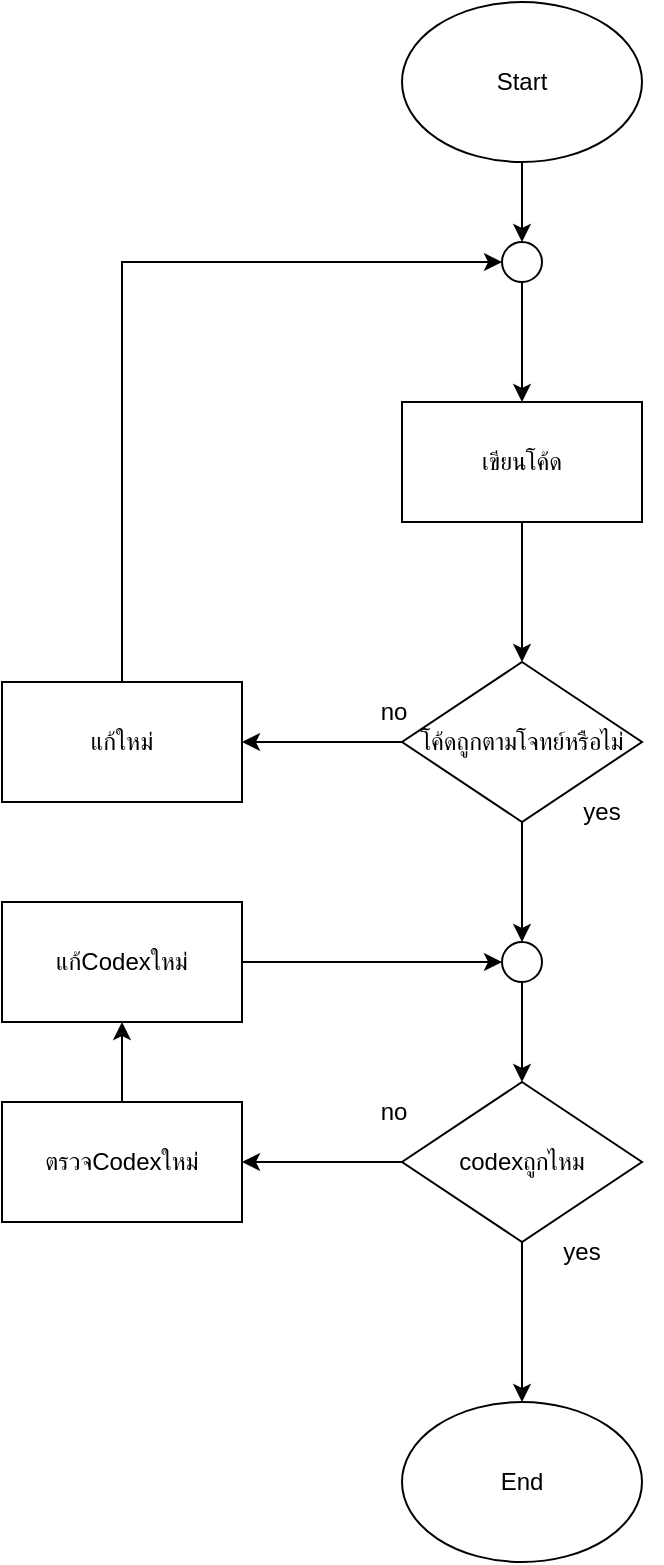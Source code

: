 <mxfile version="24.9.0">
  <diagram name="หน้า-1" id="0fBWH7ecKhA2h3ilsx1q">
    <mxGraphModel dx="920" dy="428" grid="1" gridSize="10" guides="1" tooltips="1" connect="1" arrows="1" fold="1" page="1" pageScale="1" pageWidth="827" pageHeight="1169" math="0" shadow="0">
      <root>
        <mxCell id="0" />
        <mxCell id="1" parent="0" />
        <mxCell id="F6e6mWZ_462r1k3fH2Ds-1" value="" style="edgeStyle=orthogonalEdgeStyle;rounded=0;orthogonalLoop=1;jettySize=auto;html=1;" edge="1" parent="1" source="F6e6mWZ_462r1k3fH2Ds-2" target="F6e6mWZ_462r1k3fH2Ds-11">
          <mxGeometry relative="1" as="geometry" />
        </mxCell>
        <mxCell id="F6e6mWZ_462r1k3fH2Ds-2" value="Start" style="ellipse;whiteSpace=wrap;html=1;" vertex="1" parent="1">
          <mxGeometry x="354" y="20" width="120" height="80" as="geometry" />
        </mxCell>
        <mxCell id="F6e6mWZ_462r1k3fH2Ds-3" value="" style="edgeStyle=orthogonalEdgeStyle;rounded=0;orthogonalLoop=1;jettySize=auto;html=1;" edge="1" parent="1" source="F6e6mWZ_462r1k3fH2Ds-4">
          <mxGeometry relative="1" as="geometry">
            <mxPoint x="414" y="350" as="targetPoint" />
          </mxGeometry>
        </mxCell>
        <mxCell id="F6e6mWZ_462r1k3fH2Ds-4" value="เขียนโค้ด" style="rounded=0;whiteSpace=wrap;html=1;" vertex="1" parent="1">
          <mxGeometry x="354" y="220" width="120" height="60" as="geometry" />
        </mxCell>
        <mxCell id="F6e6mWZ_462r1k3fH2Ds-5" value="" style="edgeStyle=orthogonalEdgeStyle;rounded=0;orthogonalLoop=1;jettySize=auto;html=1;" edge="1" parent="1" source="F6e6mWZ_462r1k3fH2Ds-7" target="F6e6mWZ_462r1k3fH2Ds-9">
          <mxGeometry relative="1" as="geometry" />
        </mxCell>
        <mxCell id="F6e6mWZ_462r1k3fH2Ds-6" value="" style="edgeStyle=orthogonalEdgeStyle;rounded=0;orthogonalLoop=1;jettySize=auto;html=1;" edge="1" parent="1" source="F6e6mWZ_462r1k3fH2Ds-7" target="F6e6mWZ_462r1k3fH2Ds-19">
          <mxGeometry relative="1" as="geometry" />
        </mxCell>
        <mxCell id="F6e6mWZ_462r1k3fH2Ds-7" value="โค้ดถูกตามโจทย์หรือไม่" style="rhombus;whiteSpace=wrap;html=1;" vertex="1" parent="1">
          <mxGeometry x="354" y="350" width="120" height="80" as="geometry" />
        </mxCell>
        <mxCell id="F6e6mWZ_462r1k3fH2Ds-8" value="" style="edgeStyle=orthogonalEdgeStyle;rounded=0;orthogonalLoop=1;jettySize=auto;html=1;entryX=0;entryY=0.5;entryDx=0;entryDy=0;" edge="1" parent="1" source="F6e6mWZ_462r1k3fH2Ds-9" target="F6e6mWZ_462r1k3fH2Ds-11">
          <mxGeometry relative="1" as="geometry">
            <mxPoint x="214" y="250" as="targetPoint" />
            <Array as="points">
              <mxPoint x="214" y="150" />
            </Array>
          </mxGeometry>
        </mxCell>
        <mxCell id="F6e6mWZ_462r1k3fH2Ds-9" value="แก้ใหม่" style="whiteSpace=wrap;html=1;" vertex="1" parent="1">
          <mxGeometry x="154" y="360" width="120" height="60" as="geometry" />
        </mxCell>
        <mxCell id="F6e6mWZ_462r1k3fH2Ds-10" value="" style="edgeStyle=orthogonalEdgeStyle;rounded=0;orthogonalLoop=1;jettySize=auto;html=1;" edge="1" parent="1" source="F6e6mWZ_462r1k3fH2Ds-11" target="F6e6mWZ_462r1k3fH2Ds-4">
          <mxGeometry relative="1" as="geometry" />
        </mxCell>
        <mxCell id="F6e6mWZ_462r1k3fH2Ds-11" value="" style="ellipse;whiteSpace=wrap;html=1;aspect=fixed;" vertex="1" parent="1">
          <mxGeometry x="404" y="140" width="20" height="20" as="geometry" />
        </mxCell>
        <mxCell id="F6e6mWZ_462r1k3fH2Ds-12" value="End" style="ellipse;whiteSpace=wrap;html=1;" vertex="1" parent="1">
          <mxGeometry x="354" y="720" width="120" height="80" as="geometry" />
        </mxCell>
        <mxCell id="F6e6mWZ_462r1k3fH2Ds-13" value="no" style="text;html=1;align=center;verticalAlign=middle;whiteSpace=wrap;rounded=0;" vertex="1" parent="1">
          <mxGeometry x="320" y="360" width="60" height="30" as="geometry" />
        </mxCell>
        <mxCell id="F6e6mWZ_462r1k3fH2Ds-14" value="yes" style="text;html=1;align=center;verticalAlign=middle;whiteSpace=wrap;rounded=0;" vertex="1" parent="1">
          <mxGeometry x="424" y="410" width="60" height="30" as="geometry" />
        </mxCell>
        <mxCell id="F6e6mWZ_462r1k3fH2Ds-15" value="" style="edgeStyle=orthogonalEdgeStyle;rounded=0;orthogonalLoop=1;jettySize=auto;html=1;" edge="1" parent="1" source="F6e6mWZ_462r1k3fH2Ds-17" target="F6e6mWZ_462r1k3fH2Ds-12">
          <mxGeometry relative="1" as="geometry" />
        </mxCell>
        <mxCell id="F6e6mWZ_462r1k3fH2Ds-16" value="" style="edgeStyle=orthogonalEdgeStyle;rounded=0;orthogonalLoop=1;jettySize=auto;html=1;" edge="1" parent="1" source="F6e6mWZ_462r1k3fH2Ds-17" target="F6e6mWZ_462r1k3fH2Ds-21">
          <mxGeometry relative="1" as="geometry" />
        </mxCell>
        <mxCell id="F6e6mWZ_462r1k3fH2Ds-17" value="codexถูกไหม" style="rhombus;whiteSpace=wrap;html=1;" vertex="1" parent="1">
          <mxGeometry x="354" y="560" width="120" height="80" as="geometry" />
        </mxCell>
        <mxCell id="F6e6mWZ_462r1k3fH2Ds-18" value="" style="edgeStyle=orthogonalEdgeStyle;rounded=0;orthogonalLoop=1;jettySize=auto;html=1;" edge="1" parent="1" source="F6e6mWZ_462r1k3fH2Ds-19" target="F6e6mWZ_462r1k3fH2Ds-17">
          <mxGeometry relative="1" as="geometry" />
        </mxCell>
        <mxCell id="F6e6mWZ_462r1k3fH2Ds-19" value="" style="ellipse;whiteSpace=wrap;html=1;aspect=fixed;" vertex="1" parent="1">
          <mxGeometry x="404" y="490" width="20" height="20" as="geometry" />
        </mxCell>
        <mxCell id="F6e6mWZ_462r1k3fH2Ds-20" value="" style="edgeStyle=orthogonalEdgeStyle;rounded=0;orthogonalLoop=1;jettySize=auto;html=1;" edge="1" parent="1" source="F6e6mWZ_462r1k3fH2Ds-21" target="F6e6mWZ_462r1k3fH2Ds-25">
          <mxGeometry relative="1" as="geometry" />
        </mxCell>
        <mxCell id="F6e6mWZ_462r1k3fH2Ds-21" value="ตรวจCodexใหม่" style="whiteSpace=wrap;html=1;" vertex="1" parent="1">
          <mxGeometry x="154" y="570" width="120" height="60" as="geometry" />
        </mxCell>
        <mxCell id="F6e6mWZ_462r1k3fH2Ds-22" value="yes" style="text;html=1;align=center;verticalAlign=middle;whiteSpace=wrap;rounded=0;" vertex="1" parent="1">
          <mxGeometry x="414" y="630" width="60" height="30" as="geometry" />
        </mxCell>
        <mxCell id="F6e6mWZ_462r1k3fH2Ds-23" value="no" style="text;html=1;align=center;verticalAlign=middle;whiteSpace=wrap;rounded=0;" vertex="1" parent="1">
          <mxGeometry x="320" y="560" width="60" height="30" as="geometry" />
        </mxCell>
        <mxCell id="F6e6mWZ_462r1k3fH2Ds-24" value="" style="edgeStyle=orthogonalEdgeStyle;rounded=0;orthogonalLoop=1;jettySize=auto;html=1;" edge="1" parent="1" source="F6e6mWZ_462r1k3fH2Ds-25" target="F6e6mWZ_462r1k3fH2Ds-19">
          <mxGeometry relative="1" as="geometry" />
        </mxCell>
        <mxCell id="F6e6mWZ_462r1k3fH2Ds-25" value="แก้Codexใหม่" style="whiteSpace=wrap;html=1;" vertex="1" parent="1">
          <mxGeometry x="154" y="470" width="120" height="60" as="geometry" />
        </mxCell>
      </root>
    </mxGraphModel>
  </diagram>
</mxfile>
